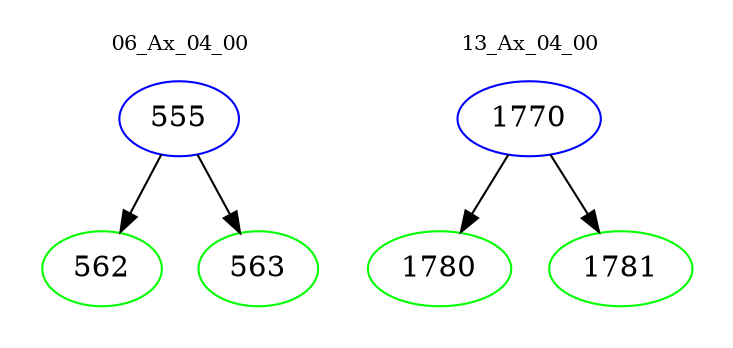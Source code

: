 digraph{
subgraph cluster_0 {
color = white
label = "06_Ax_04_00";
fontsize=10;
T0_555 [label="555", color="blue"]
T0_555 -> T0_562 [color="black"]
T0_562 [label="562", color="green"]
T0_555 -> T0_563 [color="black"]
T0_563 [label="563", color="green"]
}
subgraph cluster_1 {
color = white
label = "13_Ax_04_00";
fontsize=10;
T1_1770 [label="1770", color="blue"]
T1_1770 -> T1_1780 [color="black"]
T1_1780 [label="1780", color="green"]
T1_1770 -> T1_1781 [color="black"]
T1_1781 [label="1781", color="green"]
}
}
